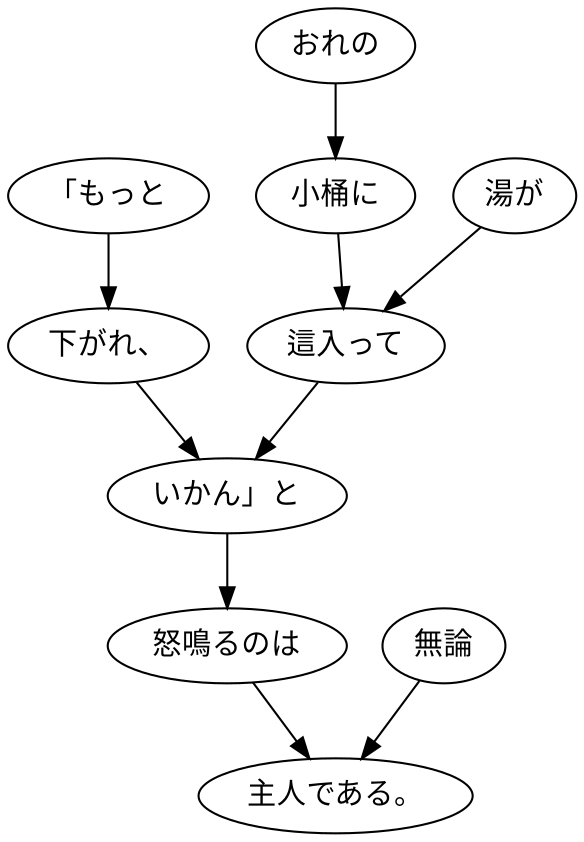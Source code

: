 digraph graph4476 {
	node0 [label="「もっと"];
	node1 [label="下がれ、"];
	node2 [label="おれの"];
	node3 [label="小桶に"];
	node4 [label="湯が"];
	node5 [label="這入って"];
	node6 [label="いかん」と"];
	node7 [label="怒鳴るのは"];
	node8 [label="無論"];
	node9 [label="主人である。"];
	node0 -> node1;
	node1 -> node6;
	node2 -> node3;
	node3 -> node5;
	node4 -> node5;
	node5 -> node6;
	node6 -> node7;
	node7 -> node9;
	node8 -> node9;
}
